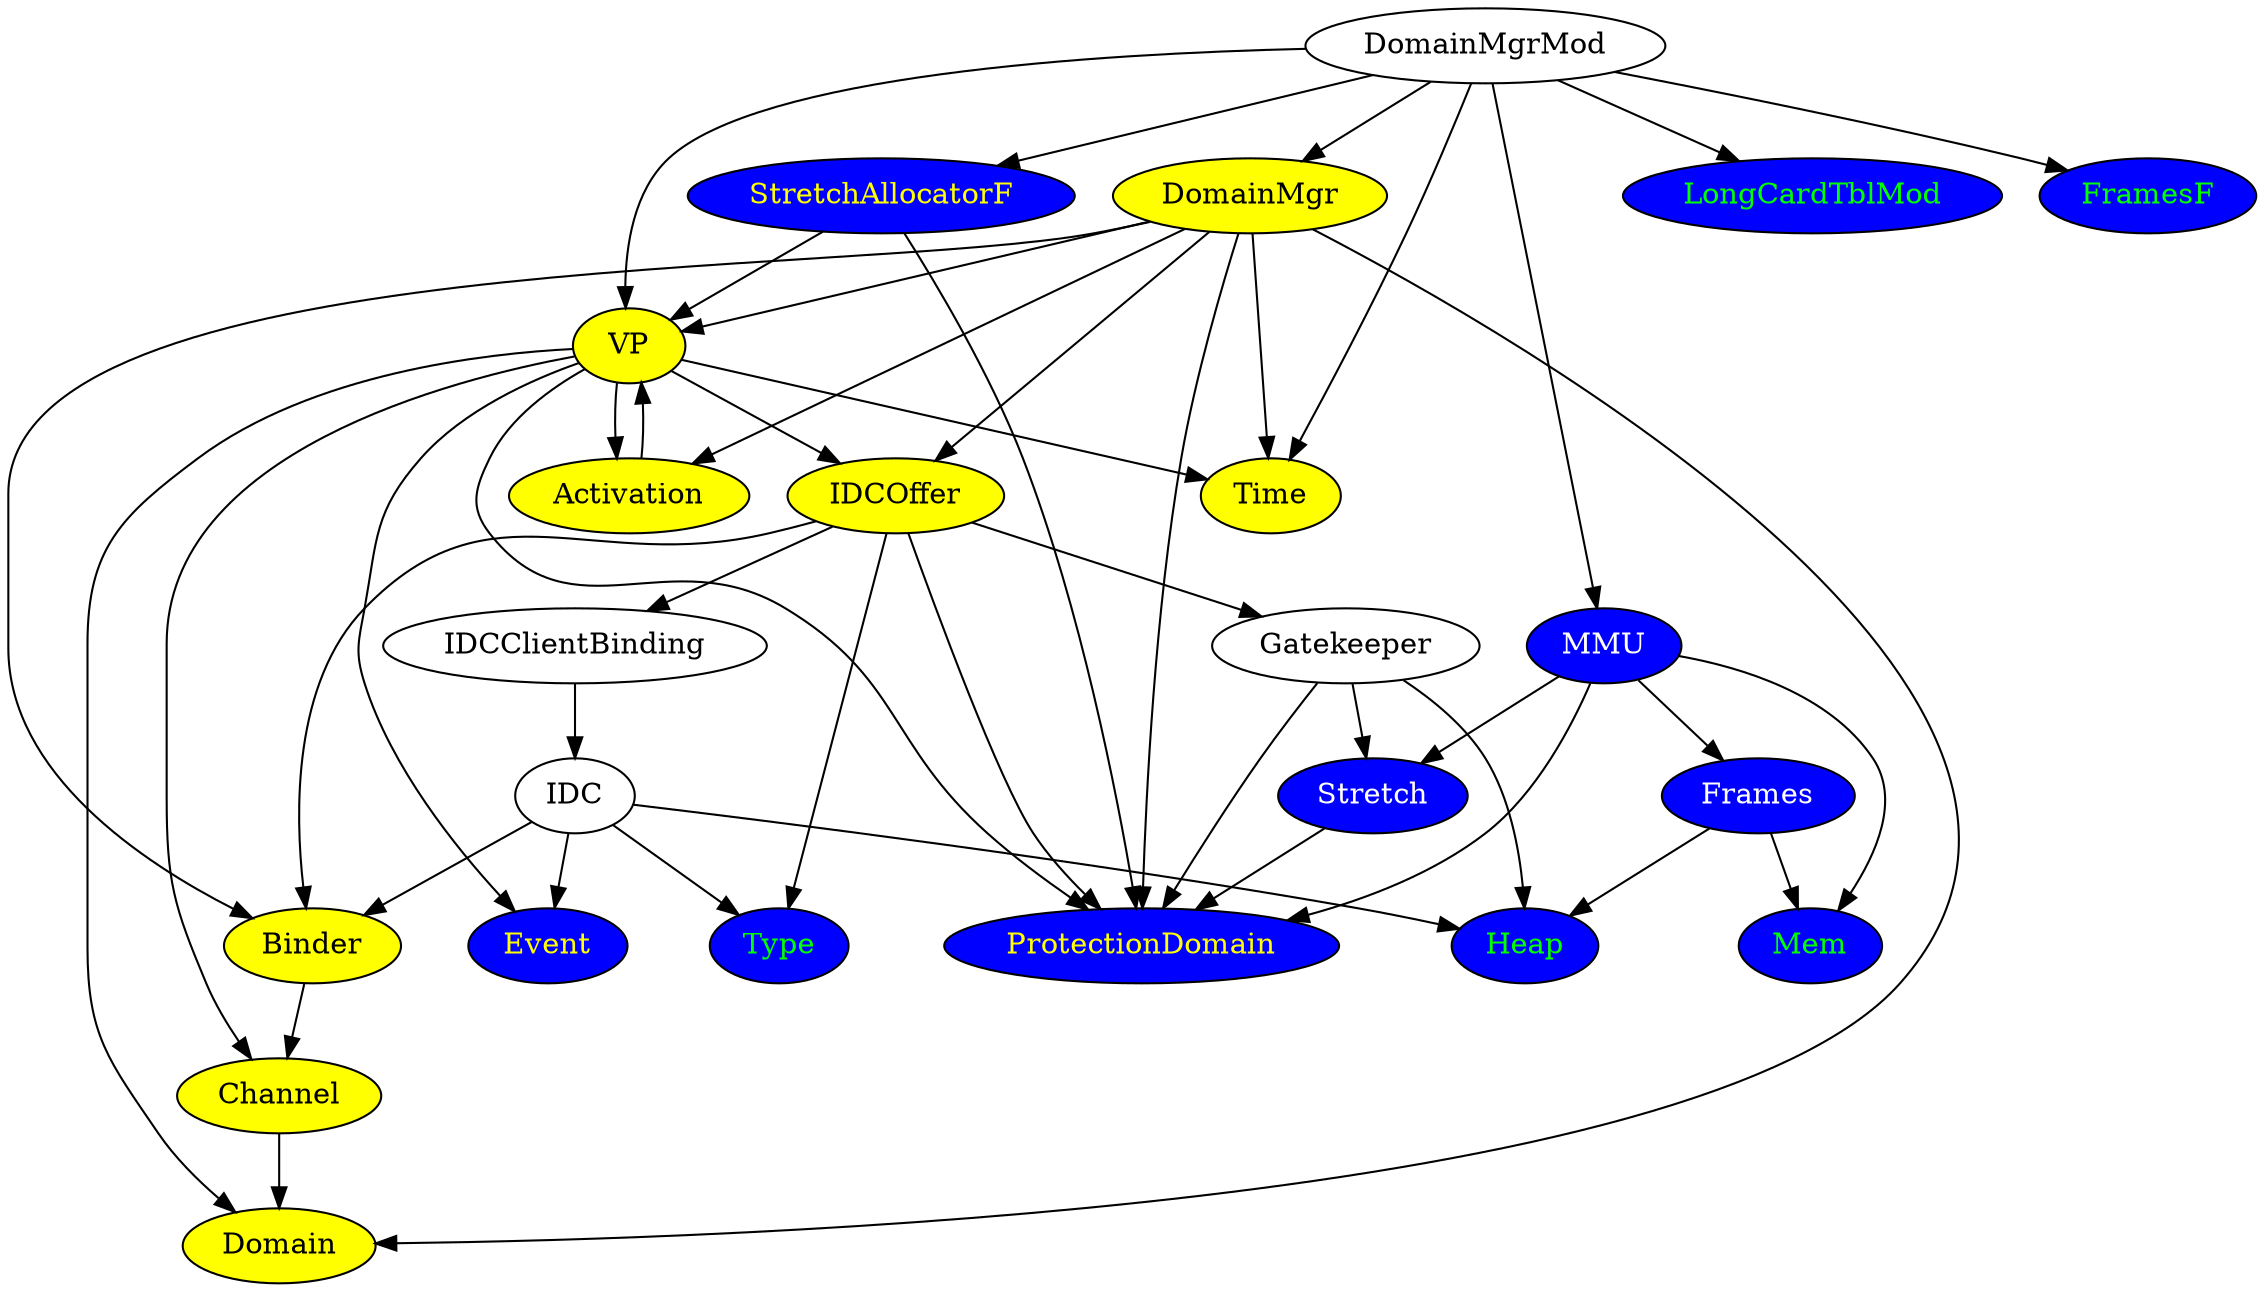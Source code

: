 digraph {
# Stuff we're after (what DomainMgr and VP need)
	VP [style=filled,fillcolor=yellow,color=black,fontcolor=black];
	Domain [style=filled,fillcolor=yellow,color=black,fontcolor=black];
	DomainMgr [style=filled,fillcolor=yellow,color=black,fontcolor=black];
	Binder [style=filled,fillcolor=yellow,color=black,fontcolor=black];
	IDCOffer [style=filled,fillcolor=yellow,color=black,fontcolor=black];
	Activation [style=filled,fillcolor=yellow,color=black,fontcolor=black];
	StretchAllocatorF [style=filled,fillcolor=blue,color=black,fontcolor=yellow];
	Time [style=filled,fillcolor=yellow,color=black,fontcolor=black];
	ProtectionDomain [style=filled,fillcolor=blue,color=black,fontcolor=yellow];
	Channel [style=filled,fillcolor=yellow,color=black,fontcolor=black];
	Event [style=filled,fillcolor=blue,color=black,fontcolor=yellow];
# Leaf Nodes
	Heap [style=filled,fillcolor=blue,color=black,fontcolor=green];
	LongCardTblMod [style=filled,fillcolor=blue,color=black,fontcolor=green];
	Type [style=filled,fillcolor=blue,color=black,fontcolor=green];
	Mem [style=filled,fillcolor=blue,color=black,fontcolor=green];
	FramesF [style=filled,fillcolor=blue,color=black,fontcolor=green];
# Non-leaf nodes
    Frames [style=filled,fillcolor=blue,fontcolor=white];
    Stretch [style=filled,fillcolor=blue,fontcolor=white];
    MMU [style=filled,fillcolor=blue,fontcolor=white];

	Activation -> VP;
	Binder -> Channel;
	Channel -> Domain;
	DomainMgr -> Activation;
	DomainMgr -> ProtectionDomain;
	DomainMgr -> Time;
	DomainMgr -> Domain;
	DomainMgr -> VP;
	DomainMgr -> IDCOffer;
	DomainMgr -> Binder;
	DomainMgrMod -> StretchAllocatorF;
	DomainMgrMod -> Time;
	DomainMgrMod -> DomainMgr;
	DomainMgrMod -> FramesF;
	DomainMgrMod -> LongCardTblMod;
	DomainMgrMod -> MMU;
	DomainMgrMod -> VP;
	Frames -> Mem;
	Frames -> Heap;
	Gatekeeper -> Heap;
	Gatekeeper -> Stretch;
	Gatekeeper -> ProtectionDomain;
	IDC -> Heap;
	IDC -> Binder;
	IDC -> Event;
	IDC -> Type;
	IDCClientBinding -> IDC;
	IDCOffer -> Type;
	IDCOffer -> Binder;
	IDCOffer -> ProtectionDomain;
	IDCOffer -> IDCClientBinding;
	IDCOffer -> Gatekeeper;
	MMU -> Frames;
	MMU -> Mem; 
	MMU -> ProtectionDomain;
	MMU -> Stretch;
	Stretch -> ProtectionDomain;
	StretchAllocatorF -> ProtectionDomain;
	StretchAllocatorF -> VP;
	VP -> Activation;
	VP -> Channel;
	VP -> Event;
	VP -> Time;
	VP -> Domain;
	VP -> ProtectionDomain;
	VP -> IDCOffer;
}
